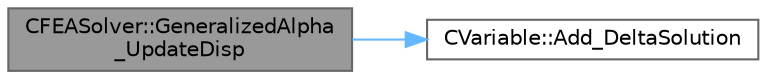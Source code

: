 digraph "CFEASolver::GeneralizedAlpha_UpdateDisp"
{
 // LATEX_PDF_SIZE
  bgcolor="transparent";
  edge [fontname=Helvetica,fontsize=10,labelfontname=Helvetica,labelfontsize=10];
  node [fontname=Helvetica,fontsize=10,shape=box,height=0.2,width=0.4];
  rankdir="LR";
  Node1 [id="Node000001",label="CFEASolver::GeneralizedAlpha\l_UpdateDisp",height=0.2,width=0.4,color="gray40", fillcolor="grey60", style="filled", fontcolor="black",tooltip="Update the solution using an implicit Generalized Alpha solver."];
  Node1 -> Node2 [id="edge1_Node000001_Node000002",color="steelblue1",style="solid",tooltip=" "];
  Node2 [id="Node000002",label="CVariable::Add_DeltaSolution",height=0.2,width=0.4,color="grey40", fillcolor="white", style="filled",URL="$classCVariable.html#ae810d06d7843603acf7066f74ce8d4d8",tooltip="Add the value of the solution vector to the previous solution (incremental approach)."];
}
